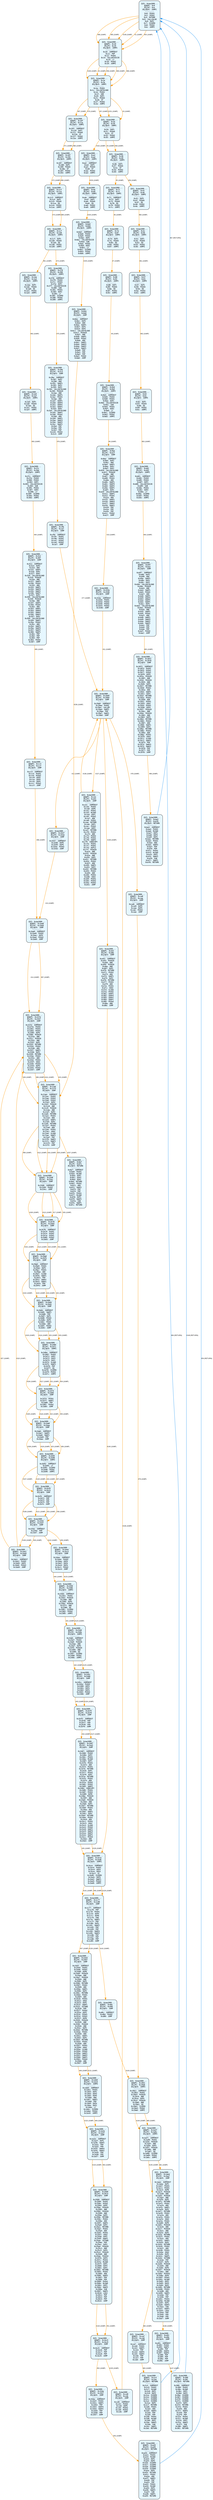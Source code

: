 digraph Contract_CFG {
    rankdir=TB;
    node [shape=box, style="filled, rounded", fontname="Monospace", fontsize=9, margin=0.15];
    edge [fontname="Arial", fontsize=8, penwidth=1.2];

    "block_0" [label="合约: 0xba1000...
起始PC: 0x0
终止PC: 0xb
终止指令: JUMPI
---------
0x0: PUSH1
0x2: PUSH1
0x4: MSTORE
0x5: CALLVALUE
0x6: DUP1
0x7: ISZERO
0x8: PUSH2
0xb: JUMPI", fillcolor="#e6f7ff"];
    "block_10" [label="合约: 0xba1000...
起始PC: 0x10
终止PC: 0x19
终止指令: JUMPI
---------
0x10: JUMPDEST
0x11: POP
0x12: PUSH1
0x14: CALLDATASIZE
0x15: LT
0x16: PUSH2
0x19: JUMPI", fillcolor="#e6f7ff"];
    "block_1a" [label="合约: 0xba1000...
起始PC: 0x1a
终止PC: 0x2a
终止指令: JUMPI
---------
0x1a: PUSH1
0x1c: CALLDATALOAD
0x1d: PUSH1
0x1f: SHR
0x20: DUP1
0x21: PUSH4
0x26: GT
0x27: PUSH2
0x2a: JUMPI", fillcolor="#e6f7ff"];
    "block_2b" [label="合约: 0xba1000...
起始PC: 0x2b
终止PC: 0x35
终止指令: JUMPI
---------
0x2b: DUP1
0x2c: PUSH4
0x31: GT
0x32: PUSH2
0x35: JUMPI", fillcolor="#e6f7ff"];
    "block_36" [label="合约: 0xba1000...
起始PC: 0x36
终止PC: 0x40
终止指令: JUMPI
---------
0x36: DUP1
0x37: PUSH4
0x3c: GT
0x3d: PUSH2
0x40: JUMPI", fillcolor="#e6f7ff"];
    "block_71" [label="合约: 0xba1000...
起始PC: 0x71
终止PC: 0x7c
终止指令: JUMPI
---------
0x71: JUMPDEST
0x72: DUP1
0x73: PUSH4
0x78: EQ
0x79: PUSH2
0x7c: JUMPI", fillcolor="#e6f7ff"];
    "block_7d" [label="合约: 0xba1000...
起始PC: 0x7d
终止PC: 0x87
终止指令: JUMPI
---------
0x7d: DUP1
0x7e: PUSH4
0x83: EQ
0x84: PUSH2
0x87: JUMPI", fillcolor="#e6f7ff"];
    "block_88" [label="合约: 0xba1000...
起始PC: 0x88
终止PC: 0x92
终止指令: JUMPI
---------
0x88: DUP1
0x89: PUSH4
0x8e: EQ
0x8f: PUSH2
0x92: JUMPI", fillcolor="#e6f7ff"];
    "block_9d4" [label="合约: 0xba1000...
起始PC: 0x9d4
终止PC: 0x9e5
终止指令: JUMPI
---------
0x9d4: JUMPDEST
0x9d5: PUSH2
0x9d8: PUSH1
0x9da: DUP1
0x9db: CALLDATASIZE
0x9dc: SUB
0x9dd: PUSH1
0x9df: DUP2
0x9e0: LT
0x9e1: ISZERO
0x9e2: PUSH2
0x9e5: JUMPI", fillcolor="#e6f7ff"];
    "block_9ea" [label="合约: 0xba1000...
起始PC: 0x9ea
终止PC: 0xa1f
终止指令: JUMP
---------
0x9ea: JUMPDEST
0x9eb: DUP2
0x9ec: ADD
0x9ed: SWAP1
0x9ee: DUP1
0x9ef: DUP1
0x9f0: CALLDATALOAD
0x9f1: PUSH20
0xa06: AND
0xa07: SWAP1
0xa08: PUSH1
0xa0a: ADD
0xa0b: SWAP1
0xa0c: SWAP3
0xa0d: SWAP2
0xa0e: SWAP1
0xa0f: DUP1
0xa10: CALLDATALOAD
0xa11: SWAP1
0xa12: PUSH1
0xa14: ADD
0xa15: SWAP1
0xa16: SWAP3
0xa17: SWAP2
0xa18: SWAP1
0xa19: POP
0xa1a: POP
0xa1b: POP
0xa1c: PUSH2
0xa1f: JUMP", fillcolor="#e6f7ff"];
    "block_153a" [label="合约: 0xba1000...
起始PC: 0x153a
终止PC: 0x1546
终止指令: JUMP
---------
0x153a: JUMPDEST
0x153b: PUSH1
0x153d: PUSH2
0x1540: PUSH2
0x1543: PUSH2
0x1546: JUMP", fillcolor="#e6f7ff"];
    "block_19a9" [label="合约: 0xba1000...
起始PC: 0x19a9
终止PC: 0x19b0
终止指令: JUMP
---------
0x19a9: JUMPDEST
0x19aa: PUSH1
0x19ac: CALLER
0x19ad: SWAP1
0x19ae: POP
0x19af: SWAP1
0x19b0: JUMP", fillcolor="#e6f7ff"];
    "block_1547" [label="合约: 0xba1000...
起始PC: 0x1547
终止PC: 0x154d
终止指令: JUMP
---------
0x1547: JUMPDEST
0x1548: DUP5
0x1549: DUP5
0x154a: PUSH2
0x154d: JUMP", fillcolor="#e6f7ff"];
    "block_1ba8" [label="合约: 0xba1000...
起始PC: 0x1ba8
终止PC: 0x1bb0
终止指令: JUMP
---------
0x1ba8: JUMPDEST
0x1ba9: PUSH2
0x1bac: DUP4
0x1bad: PUSH2
0x1bb0: JUMP", fillcolor="#e6f7ff"];
    "block_22fd" [label="合约: 0xba1000...
起始PC: 0x22fd
终止PC: 0x2347
终止指令: JUMP
---------
0x22fd: JUMPDEST
0x22fe: PUSH2
0x2301: PUSH1
0x2303: PUSH1
0x2305: DUP4
0x2306: PUSH20
0x231b: AND
0x231c: PUSH20
0x2331: AND
0x2332: DUP2
0x2333: MSTORE
0x2334: PUSH1
0x2336: ADD
0x2337: SWAP1
0x2338: DUP2
0x2339: MSTORE
0x233a: PUSH1
0x233c: ADD
0x233d: PUSH1
0x233f: SHA3
0x2340: PUSH2
0x2343: DUP4
0x2344: PUSH2
0x2347: JUMP", fillcolor="#e6f7ff"];
    "block_11ab" [label="合约: 0xba1000...
起始PC: 0x11ab
终止PC: 0x11f3
终止指令: JUMP
---------
0x11ab: JUMPDEST
0x11ac: PUSH1
0x11ae: PUSH1
0x11b0: PUSH1
0x11b2: DUP4
0x11b3: PUSH20
0x11c8: AND
0x11c9: PUSH20
0x11de: AND
0x11df: DUP2
0x11e0: MSTORE
0x11e1: PUSH1
0x11e3: ADD
0x11e4: SWAP1
0x11e5: DUP2
0x11e6: MSTORE
0x11e7: PUSH1
0x11e9: ADD
0x11ea: PUSH1
0x11ec: SHA3
0x11ed: SLOAD
0x11ee: SWAP1
0x11ef: POP
0x11f0: SWAP2
0x11f1: SWAP1
0x11f2: POP
0x11f3: JUMP", fillcolor="#e6f7ff"];
    "block_2348" [label="合约: 0xba1000...
起始PC: 0x2348
终止PC: 0x234c
终止指令: JUMP
---------
0x2348: JUMPDEST
0x2349: PUSH2
0x234c: JUMP", fillcolor="#e6f7ff"];
    "block_2b78" [label="合约: 0xba1000...
起始PC: 0x2b78
终止PC: 0x2b83
终止指令: JUMP
---------
0x2b78: JUMPDEST
0x2b79: PUSH1
0x2b7b: PUSH2
0x2b7e: PUSH1
0x2b80: PUSH2
0x2b83: JUMP", fillcolor="#e6f7ff"];
    "block_29e8" [label="合约: 0xba1000...
起始PC: 0x29e8
终止PC: 0x29f5
终止指令: JUMP
---------
0x29e8: JUMPDEST
0x29e9: PUSH1
0x29eb: DUP2
0x29ec: PUSH1
0x29ee: ADD
0x29ef: SLOAD
0x29f0: SWAP1
0x29f1: POP
0x29f2: SWAP2
0x29f3: SWAP1
0x29f4: POP
0x29f5: JUMP", fillcolor="#e6f7ff"];
    "block_2b84" [label="合约: 0xba1000...
起始PC: 0x2b84
终止PC: 0x2b92
终止指令: JUMP
---------
0x2b84: JUMPDEST
0x2b85: SWAP1
0x2b86: POP
0x2b87: DUP1
0x2b88: PUSH2
0x2b8b: DUP5
0x2b8c: PUSH1
0x2b8e: ADD
0x2b8f: PUSH2
0x2b92: JUMP", fillcolor="#e6f7ff"];
    "block_2d6e" [label="合约: 0xba1000...
起始PC: 0x2d6e
终止PC: 0x2d7c
终止指令: JUMPI
---------
0x2d6e: JUMPDEST
0x2d6f: PUSH1
0x2d71: DUP1
0x2d72: DUP3
0x2d73: DUP1
0x2d74: SLOAD
0x2d75: SWAP1
0x2d76: POP
0x2d77: EQ
0x2d78: ISZERO
0x2d79: PUSH2
0x2d7c: JUMPI", fillcolor="#e6f7ff"];
    "block_2d7d" [label="合约: 0xba1000...
起始PC: 0x2d7d
终止PC: 0x2d84
终止指令: JUMP
---------
0x2d7d: PUSH1
0x2d7f: SWAP1
0x2d80: POP
0x2d81: PUSH2
0x2d84: JUMP", fillcolor="#e6f7ff"];
    "block_2da6" [label="合约: 0xba1000...
起始PC: 0x2da6
终止PC: 0x2daa
终止指令: JUMP
---------
0x2da6: JUMPDEST
0x2da7: SWAP2
0x2da8: SWAP1
0x2da9: POP
0x2daa: JUMP", fillcolor="#e6f7ff"];
    "block_2b93" [label="合约: 0xba1000...
起始PC: 0x2b93
终止PC: 0x2b99
终止指令: JUMPI
---------
0x2b93: JUMPDEST
0x2b94: LT
0x2b95: ISZERO
0x2b96: PUSH2
0x2b99: JUMPI", fillcolor="#e6f7ff"];
    "block_2bf0" [label="合约: 0xba1000...
起始PC: 0x2bf0
终止PC: 0x2bf4
终止指令: JUMP
---------
0x2bf0: JUMPDEST
0x2bf1: POP
0x2bf2: POP
0x2bf3: POP
0x2bf4: JUMP", fillcolor="#e6f7ff"];
    "block_234d" [label="合约: 0xba1000...
起始PC: 0x234d
终止PC: 0x234f
终止指令: JUMP
---------
0x234d: JUMPDEST
0x234e: POP
0x234f: JUMP", fillcolor="#e6f7ff"];
    "block_1bb1" [label="合约: 0xba1000...
起始PC: 0x1bb1
终止PC: 0x1bb9
终止指令: JUMP
---------
0x1bb1: JUMPDEST
0x1bb2: PUSH2
0x1bb5: DUP3
0x1bb6: PUSH2
0x1bb9: JUMP", fillcolor="#e6f7ff"];
    "block_1bba" [label="合约: 0xba1000...
起始PC: 0x1bba
终止PC: 0x1bc4
终止指令: JUMP
---------
0x1bba: JUMPDEST
0x1bbb: PUSH2
0x1bbe: DUP4
0x1bbf: DUP4
0x1bc0: DUP4
0x1bc1: PUSH2
0x1bc4: JUMP", fillcolor="#e6f7ff"];
    "block_2350" [label="合约: 0xba1000...
起始PC: 0x2350
终止PC: 0x2385
终止指令: JUMPI
---------
0x2350: JUMPDEST
0x2351: PUSH1
0x2353: PUSH20
0x2368: AND
0x2369: DUP4
0x236a: PUSH20
0x237f: AND
0x2380: EQ
0x2381: ISZERO
0x2382: PUSH2
0x2385: JUMPI", fillcolor="#e6f7ff"];
    "block_23d6" [label="合约: 0xba1000...
起始PC: 0x23d6
终止PC: 0x240b
终止指令: JUMPI
---------
0x23d6: JUMPDEST
0x23d7: PUSH1
0x23d9: PUSH20
0x23ee: AND
0x23ef: DUP3
0x23f0: PUSH20
0x2405: AND
0x2406: EQ
0x2407: ISZERO
0x2408: PUSH2
0x240b: JUMPI", fillcolor="#e6f7ff"];
    "block_245c" [label="合约: 0xba1000...
起始PC: 0x245c
终止PC: 0x2466
终止指令: JUMP
---------
0x245c: JUMPDEST
0x245d: PUSH2
0x2460: DUP4
0x2461: DUP4
0x2462: DUP4
0x2463: PUSH2
0x2466: JUMP", fillcolor="#e6f7ff"];
    "block_2bf5" [label="合约: 0xba1000...
起始PC: 0x2bf5
终止PC: 0x2bf9
终止指令: JUMP
---------
0x2bf5: JUMPDEST
0x2bf6: POP
0x2bf7: POP
0x2bf8: POP
0x2bf9: JUMP", fillcolor="#e6f7ff"];
    "block_2467" [label="合约: 0xba1000...
起始PC: 0x2467
终止PC: 0x24d2
终止指令: JUMP
---------
0x2467: JUMPDEST
0x2468: PUSH2
0x246b: DUP2
0x246c: PUSH1
0x246e: MLOAD
0x246f: DUP1
0x2470: PUSH1
0x2472: ADD
0x2473: PUSH1
0x2475: MSTORE
0x2476: DUP1
0x2477: PUSH1
0x2479: DUP2
0x247a: MSTORE
0x247b: PUSH1
0x247d: ADD
0x247e: PUSH2
0x2481: PUSH1
0x2483: SWAP2
0x2484: CODECOPY
0x2485: PUSH1
0x2487: PUSH1
0x2489: DUP8
0x248a: PUSH20
0x249f: AND
0x24a0: PUSH20
0x24b5: AND
0x24b6: DUP2
0x24b7: MSTORE
0x24b8: PUSH1
0x24ba: ADD
0x24bb: SWAP1
0x24bc: DUP2
0x24bd: MSTORE
0x24be: PUSH1
0x24c0: ADD
0x24c1: PUSH1
0x24c3: SHA3
0x24c4: SLOAD
0x24c5: PUSH2
0x24c8: SWAP1
0x24c9: SWAP3
0x24ca: SWAP2
0x24cb: SWAP1
0x24cc: PUSH4
0x24d1: AND
0x24d2: JUMP", fillcolor="#e6f7ff"];
    "block_1bca" [label="合约: 0xba1000...
起始PC: 0x1bca
终止PC: 0x1bd6
终止指令: JUMPI
---------
0x1bca: JUMPDEST
0x1bcb: PUSH1
0x1bcd: DUP4
0x1bce: DUP4
0x1bcf: GT
0x1bd0: ISZERO
0x1bd1: DUP3
0x1bd2: SWAP1
0x1bd3: PUSH2
0x1bd6: JUMPI", fillcolor="#e6f7ff"];
    "block_1c77" [label="合约: 0xba1000...
起始PC: 0x1c77
终止PC: 0x1c89
终止指令: JUMP
---------
0x1c77: JUMPDEST
0x1c78: POP
0x1c79: PUSH1
0x1c7b: DUP4
0x1c7c: DUP6
0x1c7d: SUB
0x1c7e: SWAP1
0x1c7f: POP
0x1c80: DUP1
0x1c81: SWAP2
0x1c82: POP
0x1c83: POP
0x1c84: SWAP4
0x1c85: SWAP3
0x1c86: POP
0x1c87: POP
0x1c88: POP
0x1c89: JUMP", fillcolor="#e6f7ff"];
    "block_24d3" [label="合约: 0xba1000...
起始PC: 0x24d3
终止PC: 0x2567
终止指令: JUMP
---------
0x24d3: JUMPDEST
0x24d4: PUSH1
0x24d6: PUSH1
0x24d8: DUP6
0x24d9: PUSH20
0x24ee: AND
0x24ef: PUSH20
0x2504: AND
0x2505: DUP2
0x2506: MSTORE
0x2507: PUSH1
0x2509: ADD
0x250a: SWAP1
0x250b: DUP2
0x250c: MSTORE
0x250d: PUSH1
0x250f: ADD
0x2510: PUSH1
0x2512: SHA3
0x2513: DUP2
0x2514: SWAP1
0x2515: SSTORE
0x2516: POP
0x2517: PUSH2
0x251a: DUP2
0x251b: PUSH1
0x251d: PUSH1
0x251f: DUP6
0x2520: PUSH20
0x2535: AND
0x2536: PUSH20
0x254b: AND
0x254c: DUP2
0x254d: MSTORE
0x254e: PUSH1
0x2550: ADD
0x2551: SWAP1
0x2552: DUP2
0x2553: MSTORE
0x2554: PUSH1
0x2556: ADD
0x2557: PUSH1
0x2559: SHA3
0x255a: SLOAD
0x255b: PUSH2
0x255e: SWAP1
0x255f: SWAP2
0x2560: SWAP1
0x2561: PUSH4
0x2566: AND
0x2567: JUMP", fillcolor="#e6f7ff"];
    "block_1db0" [label="合约: 0xba1000...
起始PC: 0x1db0
终止PC: 0x1dc0
终止指令: JUMPI
---------
0x1db0: JUMPDEST
0x1db1: PUSH1
0x1db3: DUP1
0x1db4: DUP3
0x1db5: DUP5
0x1db6: ADD
0x1db7: SWAP1
0x1db8: POP
0x1db9: DUP4
0x1dba: DUP2
0x1dbb: LT
0x1dbc: ISZERO
0x1dbd: PUSH2
0x1dc0: JUMPI", fillcolor="#e6f7ff"];
    "block_1e2e" [label="合约: 0xba1000...
起始PC: 0x1e2e
终止PC: 0x1e37
终止指令: JUMP
---------
0x1e2e: JUMPDEST
0x1e2f: DUP1
0x1e30: SWAP2
0x1e31: POP
0x1e32: POP
0x1e33: SWAP3
0x1e34: SWAP2
0x1e35: POP
0x1e36: POP
0x1e37: JUMP", fillcolor="#e6f7ff"];
    "block_2568" [label="合约: 0xba1000...
起始PC: 0x2568
终止PC: 0x2614
终止指令: JUMP
---------
0x2568: JUMPDEST
0x2569: PUSH1
0x256b: PUSH1
0x256d: DUP5
0x256e: PUSH20
0x2583: AND
0x2584: PUSH20
0x2599: AND
0x259a: DUP2
0x259b: MSTORE
0x259c: PUSH1
0x259e: ADD
0x259f: SWAP1
0x25a0: DUP2
0x25a1: MSTORE
0x25a2: PUSH1
0x25a4: ADD
0x25a5: PUSH1
0x25a7: SHA3
0x25a8: DUP2
0x25a9: SWAP1
0x25aa: SSTORE
0x25ab: POP
0x25ac: DUP2
0x25ad: PUSH20
0x25c2: AND
0x25c3: DUP4
0x25c4: PUSH20
0x25d9: AND
0x25da: PUSH32
0x25fb: DUP4
0x25fc: PUSH1
0x25fe: MLOAD
0x25ff: DUP1
0x2600: DUP3
0x2601: DUP2
0x2602: MSTORE
0x2603: PUSH1
0x2605: ADD
0x2606: SWAP2
0x2607: POP
0x2608: POP
0x2609: PUSH1
0x260b: MLOAD
0x260c: DUP1
0x260d: SWAP2
0x260e: SUB
0x260f: SWAP1
0x2610: LOG3
0x2611: POP
0x2612: POP
0x2613: POP
0x2614: JUMP", fillcolor="#e6f7ff"];
    "block_1bc5" [label="合约: 0xba1000...
起始PC: 0x1bc5
终止PC: 0x1bc9
终止指令: JUMP
---------
0x1bc5: JUMPDEST
0x1bc6: POP
0x1bc7: POP
0x1bc8: POP
0x1bc9: JUMP", fillcolor="#e6f7ff"];
    "block_154e" [label="合约: 0xba1000...
起始PC: 0x154e
终止PC: 0x1557
终止指令: JUMP
---------
0x154e: JUMPDEST
0x154f: PUSH1
0x1551: SWAP1
0x1552: POP
0x1553: SWAP3
0x1554: SWAP2
0x1555: POP
0x1556: POP
0x1557: JUMP", fillcolor="#e6f7ff"];
    "block_a20" [label="合约: 0xba1000...
起始PC: 0xa20
终止PC: 0xa39
终止指令: RETURN
---------
0xa20: JUMPDEST
0xa21: PUSH1
0xa23: MLOAD
0xa24: DUP1
0xa25: DUP3
0xa26: ISZERO
0xa27: ISZERO
0xa28: ISZERO
0xa29: ISZERO
0xa2a: DUP2
0xa2b: MSTORE
0xa2c: PUSH1
0xa2e: ADD
0xa2f: SWAP2
0xa30: POP
0xa31: POP
0xa32: PUSH1
0xa34: MLOAD
0xa35: DUP1
0xa36: SWAP2
0xa37: SUB
0xa38: SWAP1
0xa39: RETURN", fillcolor="#e6f7ff"];
    "block_41" [label="合约: 0xba1000...
起始PC: 0x41
终止PC: 0x4b
终止指令: JUMPI
---------
0x41: DUP1
0x42: PUSH4
0x47: EQ
0x48: PUSH2
0x4b: JUMPI", fillcolor="#e6f7ff"];
    "block_4c" [label="合约: 0xba1000...
起始PC: 0x4c
终止PC: 0x56
终止指令: JUMPI
---------
0x4c: DUP1
0x4d: PUSH4
0x52: EQ
0x53: PUSH2
0x56: JUMPI", fillcolor="#e6f7ff"];
    "block_57" [label="合约: 0xba1000...
起始PC: 0x57
终止PC: 0x61
终止指令: JUMPI
---------
0x57: DUP1
0x58: PUSH4
0x5d: EQ
0x5e: PUSH2
0x61: JUMPI", fillcolor="#e6f7ff"];
    "block_62" [label="合约: 0xba1000...
起始PC: 0x62
终止PC: 0x6c
终止指令: JUMPI
---------
0x62: DUP1
0x63: PUSH4
0x68: EQ
0x69: PUSH2
0x6c: JUMPI", fillcolor="#e6f7ff"];
    "block_b81" [label="合约: 0xba1000...
起始PC: 0xb81
终止PC: 0xb92
终止指令: JUMPI
---------
0xb81: JUMPDEST
0xb82: PUSH2
0xb85: PUSH1
0xb87: DUP1
0xb88: CALLDATASIZE
0xb89: SUB
0xb8a: PUSH1
0xb8c: DUP2
0xb8d: LT
0xb8e: ISZERO
0xb8f: PUSH2
0xb92: JUMPI", fillcolor="#e6f7ff"];
    "block_b97" [label="合约: 0xba1000...
起始PC: 0xb97
终止PC: 0xbe2
终止指令: JUMP
---------
0xb97: JUMPDEST
0xb98: DUP2
0xb99: ADD
0xb9a: SWAP1
0xb9b: DUP1
0xb9c: DUP1
0xb9d: CALLDATALOAD
0xb9e: PUSH20
0xbb3: AND
0xbb4: SWAP1
0xbb5: PUSH1
0xbb7: ADD
0xbb8: SWAP1
0xbb9: SWAP3
0xbba: SWAP2
0xbbb: SWAP1
0xbbc: DUP1
0xbbd: CALLDATALOAD
0xbbe: PUSH20
0xbd3: AND
0xbd4: SWAP1
0xbd5: PUSH1
0xbd7: ADD
0xbd8: SWAP1
0xbd9: SWAP3
0xbda: SWAP2
0xbdb: SWAP1
0xbdc: POP
0xbdd: POP
0xbde: POP
0xbdf: PUSH2
0xbe2: JUMP", fillcolor="#e6f7ff"];
    "block_18f2" [label="合约: 0xba1000...
起始PC: 0x18f2
终止PC: 0x1978
终止指令: JUMP
---------
0x18f2: JUMPDEST
0x18f3: PUSH1
0x18f5: PUSH1
0x18f7: PUSH1
0x18f9: DUP5
0x18fa: PUSH20
0x190f: AND
0x1910: PUSH20
0x1925: AND
0x1926: DUP2
0x1927: MSTORE
0x1928: PUSH1
0x192a: ADD
0x192b: SWAP1
0x192c: DUP2
0x192d: MSTORE
0x192e: PUSH1
0x1930: ADD
0x1931: PUSH1
0x1933: SHA3
0x1934: PUSH1
0x1936: DUP4
0x1937: PUSH20
0x194c: AND
0x194d: PUSH20
0x1962: AND
0x1963: DUP2
0x1964: MSTORE
0x1965: PUSH1
0x1967: ADD
0x1968: SWAP1
0x1969: DUP2
0x196a: MSTORE
0x196b: PUSH1
0x196d: ADD
0x196e: PUSH1
0x1970: SHA3
0x1971: SLOAD
0x1972: SWAP1
0x1973: POP
0x1974: SWAP3
0x1975: SWAP2
0x1976: POP
0x1977: POP
0x1978: JUMP", fillcolor="#e6f7ff"];
    "block_be3" [label="合约: 0xba1000...
起始PC: 0xbe3
终止PC: 0xbf8
终止指令: RETURN
---------
0xbe3: JUMPDEST
0xbe4: PUSH1
0xbe6: MLOAD
0xbe7: DUP1
0xbe8: DUP3
0xbe9: DUP2
0xbea: MSTORE
0xbeb: PUSH1
0xbed: ADD
0xbee: SWAP2
0xbef: POP
0xbf0: POP
0xbf1: PUSH1
0xbf3: MLOAD
0xbf4: DUP1
0xbf5: SWAP2
0xbf6: SUB
0xbf7: SWAP1
0xbf8: RETURN", fillcolor="#e6f7ff"];
    "block_10f" [label="合约: 0xba1000...
起始PC: 0x10f
终止PC: 0x11a
终止指令: JUMPI
---------
0x10f: JUMPDEST
0x110: DUP1
0x111: PUSH4
0x116: GT
0x117: PUSH2
0x11a: JUMPI", fillcolor="#e6f7ff"];
    "block_187" [label="合约: 0xba1000...
起始PC: 0x187
终止PC: 0x192
终止指令: JUMPI
---------
0x187: JUMPDEST
0x188: DUP1
0x189: PUSH4
0x18e: GT
0x18f: PUSH2
0x192: JUMPI", fillcolor="#e6f7ff"];
    "block_1c3" [label="合约: 0xba1000...
起始PC: 0x1c3
终止PC: 0x1ce
终止指令: JUMPI
---------
0x1c3: JUMPDEST
0x1c4: DUP1
0x1c5: PUSH4
0x1ca: EQ
0x1cb: PUSH2
0x1ce: JUMPI", fillcolor="#e6f7ff"];
    "block_1cf" [label="合约: 0xba1000...
起始PC: 0x1cf
终止PC: 0x1d9
终止指令: JUMPI
---------
0x1cf: DUP1
0x1d0: PUSH4
0x1d5: EQ
0x1d6: PUSH2
0x1d9: JUMPI", fillcolor="#e6f7ff"];
    "block_278" [label="合约: 0xba1000...
起始PC: 0x278
终止PC: 0x289
终止指令: JUMPI
---------
0x278: JUMPDEST
0x279: PUSH2
0x27c: PUSH1
0x27e: DUP1
0x27f: CALLDATASIZE
0x280: SUB
0x281: PUSH1
0x283: DUP2
0x284: LT
0x285: ISZERO
0x286: PUSH2
0x289: JUMPI", fillcolor="#e6f7ff"];
    "block_28e" [label="合约: 0xba1000...
起始PC: 0x28e
终止PC: 0x2c3
终止指令: JUMP
---------
0x28e: JUMPDEST
0x28f: DUP2
0x290: ADD
0x291: SWAP1
0x292: DUP1
0x293: DUP1
0x294: CALLDATALOAD
0x295: PUSH20
0x2aa: AND
0x2ab: SWAP1
0x2ac: PUSH1
0x2ae: ADD
0x2af: SWAP1
0x2b0: SWAP3
0x2b1: SWAP2
0x2b2: SWAP1
0x2b3: DUP1
0x2b4: CALLDATALOAD
0x2b5: SWAP1
0x2b6: PUSH1
0x2b8: ADD
0x2b9: SWAP1
0x2ba: SWAP3
0x2bb: SWAP2
0x2bc: SWAP1
0x2bd: POP
0x2be: POP
0x2bf: POP
0x2c0: PUSH2
0x2c3: JUMP", fillcolor="#e6f7ff"];
    "block_c9b" [label="合约: 0xba1000...
起始PC: 0xc9b
终止PC: 0xca7
终止指令: JUMP
---------
0xc9b: JUMPDEST
0xc9c: PUSH1
0xc9e: PUSH2
0xca1: PUSH2
0xca4: PUSH2
0xca7: JUMP", fillcolor="#e6f7ff"];
    "block_ca8" [label="合约: 0xba1000...
起始PC: 0xca8
终止PC: 0xcae
终止指令: JUMP
---------
0xca8: JUMPDEST
0xca9: DUP5
0xcaa: DUP5
0xcab: PUSH2
0xcae: JUMP", fillcolor="#e6f7ff"];
    "block_19b1" [label="合约: 0xba1000...
起始PC: 0x19b1
终止PC: 0x19e6
终止指令: JUMPI
---------
0x19b1: JUMPDEST
0x19b2: PUSH1
0x19b4: PUSH20
0x19c9: AND
0x19ca: DUP4
0x19cb: PUSH20
0x19e0: AND
0x19e1: EQ
0x19e2: ISZERO
0x19e3: PUSH2
0x19e6: JUMPI", fillcolor="#e6f7ff"];
    "block_1a37" [label="合约: 0xba1000...
起始PC: 0x1a37
终止PC: 0x1a6c
终止指令: JUMPI
---------
0x1a37: JUMPDEST
0x1a38: PUSH1
0x1a3a: PUSH20
0x1a4f: AND
0x1a50: DUP3
0x1a51: PUSH20
0x1a66: AND
0x1a67: EQ
0x1a68: ISZERO
0x1a69: PUSH2
0x1a6c: JUMPI", fillcolor="#e6f7ff"];
    "block_1abd" [label="合约: 0xba1000...
起始PC: 0x1abd
终止PC: 0x1ba7
终止指令: JUMP
---------
0x1abd: JUMPDEST
0x1abe: DUP1
0x1abf: PUSH1
0x1ac1: PUSH1
0x1ac3: DUP6
0x1ac4: PUSH20
0x1ad9: AND
0x1ada: PUSH20
0x1aef: AND
0x1af0: DUP2
0x1af1: MSTORE
0x1af2: PUSH1
0x1af4: ADD
0x1af5: SWAP1
0x1af6: DUP2
0x1af7: MSTORE
0x1af8: PUSH1
0x1afa: ADD
0x1afb: PUSH1
0x1afd: SHA3
0x1afe: PUSH1
0x1b00: DUP5
0x1b01: PUSH20
0x1b16: AND
0x1b17: PUSH20
0x1b2c: AND
0x1b2d: DUP2
0x1b2e: MSTORE
0x1b2f: PUSH1
0x1b31: ADD
0x1b32: SWAP1
0x1b33: DUP2
0x1b34: MSTORE
0x1b35: PUSH1
0x1b37: ADD
0x1b38: PUSH1
0x1b3a: SHA3
0x1b3b: DUP2
0x1b3c: SWAP1
0x1b3d: SSTORE
0x1b3e: POP
0x1b3f: DUP2
0x1b40: PUSH20
0x1b55: AND
0x1b56: DUP4
0x1b57: PUSH20
0x1b6c: AND
0x1b6d: PUSH32
0x1b8e: DUP4
0x1b8f: PUSH1
0x1b91: MLOAD
0x1b92: DUP1
0x1b93: DUP3
0x1b94: DUP2
0x1b95: MSTORE
0x1b96: PUSH1
0x1b98: ADD
0x1b99: SWAP2
0x1b9a: POP
0x1b9b: POP
0x1b9c: PUSH1
0x1b9e: MLOAD
0x1b9f: DUP1
0x1ba0: SWAP2
0x1ba1: SUB
0x1ba2: SWAP1
0x1ba3: LOG3
0x1ba4: POP
0x1ba5: POP
0x1ba6: POP
0x1ba7: JUMP", fillcolor="#e6f7ff"];
    "block_caf" [label="合约: 0xba1000...
起始PC: 0xcaf
终止PC: 0xcb8
终止指令: JUMP
---------
0xcaf: JUMPDEST
0xcb0: PUSH1
0xcb2: SWAP1
0xcb3: POP
0xcb4: SWAP3
0xcb5: SWAP2
0xcb6: POP
0xcb7: POP
0xcb8: JUMP", fillcolor="#e6f7ff"];
    "block_2c4" [label="合约: 0xba1000...
起始PC: 0x2c4
终止PC: 0x2dd
终止指令: RETURN
---------
0x2c4: JUMPDEST
0x2c5: PUSH1
0x2c7: MLOAD
0x2c8: DUP1
0x2c9: DUP3
0x2ca: ISZERO
0x2cb: ISZERO
0x2cc: ISZERO
0x2cd: ISZERO
0x2ce: DUP2
0x2cf: MSTORE
0x2d0: PUSH1
0x2d2: ADD
0x2d3: SWAP2
0x2d4: POP
0x2d5: POP
0x2d6: PUSH1
0x2d8: MLOAD
0x2d9: DUP1
0x2da: SWAP2
0x2db: SUB
0x2dc: SWAP1
0x2dd: RETURN", fillcolor="#e6f7ff"];
    "block_1da" [label="合约: 0xba1000...
起始PC: 0x1da
终止PC: 0x1e4
终止指令: JUMPI
---------
0x1da: DUP1
0x1db: PUSH4
0x1e0: EQ
0x1e1: PUSH2
0x1e4: JUMPI", fillcolor="#e6f7ff"];
    "block_1e5" [label="合约: 0xba1000...
起始PC: 0x1e5
终止PC: 0x1ef
终止指令: JUMPI
---------
0x1e5: DUP1
0x1e6: PUSH4
0x1eb: EQ
0x1ec: PUSH2
0x1ef: JUMPI", fillcolor="#e6f7ff"];
    "block_2fc" [label="合约: 0xba1000...
起始PC: 0x2fc
终止PC: 0x30d
终止指令: JUMPI
---------
0x2fc: JUMPDEST
0x2fd: PUSH2
0x300: PUSH1
0x302: DUP1
0x303: CALLDATASIZE
0x304: SUB
0x305: PUSH1
0x307: DUP2
0x308: LT
0x309: ISZERO
0x30a: PUSH2
0x30d: JUMPI", fillcolor="#e6f7ff"];
    "block_312" [label="合约: 0xba1000...
起始PC: 0x312
终止PC: 0x367
终止指令: JUMP
---------
0x312: JUMPDEST
0x313: DUP2
0x314: ADD
0x315: SWAP1
0x316: DUP1
0x317: DUP1
0x318: CALLDATALOAD
0x319: PUSH20
0x32e: AND
0x32f: SWAP1
0x330: PUSH1
0x332: ADD
0x333: SWAP1
0x334: SWAP3
0x335: SWAP2
0x336: SWAP1
0x337: DUP1
0x338: CALLDATALOAD
0x339: PUSH20
0x34e: AND
0x34f: SWAP1
0x350: PUSH1
0x352: ADD
0x353: SWAP1
0x354: SWAP3
0x355: SWAP2
0x356: SWAP1
0x357: DUP1
0x358: CALLDATALOAD
0x359: SWAP1
0x35a: PUSH1
0x35c: ADD
0x35d: SWAP1
0x35e: SWAP3
0x35f: SWAP2
0x360: SWAP1
0x361: POP
0x362: POP
0x363: POP
0x364: PUSH2
0x367: JUMP", fillcolor="#e6f7ff"];
    "block_cc3" [label="合约: 0xba1000...
起始PC: 0xcc3
终止PC: 0xccf
终止指令: JUMP
---------
0xcc3: JUMPDEST
0xcc4: PUSH1
0xcc6: PUSH2
0xcc9: DUP5
0xcca: DUP5
0xccb: DUP5
0xccc: PUSH2
0xccf: JUMP", fillcolor="#e6f7ff"];
    "block_cd0" [label="合约: 0xba1000...
起始PC: 0xcd0
终止PC: 0xcdb
终止指令: JUMP
---------
0xcd0: JUMPDEST
0xcd1: PUSH2
0xcd4: DUP5
0xcd5: PUSH2
0xcd8: PUSH2
0xcdb: JUMP", fillcolor="#e6f7ff"];
    "block_cdc" [label="合约: 0xba1000...
起始PC: 0xcdc
终止PC: 0xd41
终止指令: JUMP
---------
0xcdc: JUMPDEST
0xcdd: PUSH2
0xce0: DUP6
0xce1: PUSH1
0xce3: MLOAD
0xce4: DUP1
0xce5: PUSH1
0xce7: ADD
0xce8: PUSH1
0xcea: MSTORE
0xceb: DUP1
0xcec: PUSH1
0xcee: DUP2
0xcef: MSTORE
0xcf0: PUSH1
0xcf2: ADD
0xcf3: PUSH2
0xcf6: PUSH1
0xcf8: SWAP2
0xcf9: CODECOPY
0xcfa: PUSH1
0xcfc: PUSH1
0xcfe: DUP12
0xcff: PUSH20
0xd14: AND
0xd15: PUSH20
0xd2a: AND
0xd2b: DUP2
0xd2c: MSTORE
0xd2d: PUSH1
0xd2f: ADD
0xd30: SWAP1
0xd31: DUP2
0xd32: MSTORE
0xd33: PUSH1
0xd35: ADD
0xd36: PUSH1
0xd38: SHA3
0xd39: PUSH1
0xd3b: PUSH2
0xd3e: PUSH2
0xd41: JUMP", fillcolor="#e6f7ff"];
    "block_d42" [label="合约: 0xba1000...
起始PC: 0xd42
终止PC: 0xd8b
终止指令: JUMP
---------
0xd42: JUMPDEST
0xd43: PUSH20
0xd58: AND
0xd59: PUSH20
0xd6e: AND
0xd6f: DUP2
0xd70: MSTORE
0xd71: PUSH1
0xd73: ADD
0xd74: SWAP1
0xd75: DUP2
0xd76: MSTORE
0xd77: PUSH1
0xd79: ADD
0xd7a: PUSH1
0xd7c: SHA3
0xd7d: SLOAD
0xd7e: PUSH2
0xd81: SWAP1
0xd82: SWAP3
0xd83: SWAP2
0xd84: SWAP1
0xd85: PUSH4
0xd8a: AND
0xd8b: JUMP", fillcolor="#e6f7ff"];
    "block_d8c" [label="合约: 0xba1000...
起始PC: 0xd8c
终止PC: 0xd90
终止指令: JUMP
---------
0xd8c: JUMPDEST
0xd8d: PUSH2
0xd90: JUMP", fillcolor="#e6f7ff"];
    "block_d91" [label="合约: 0xba1000...
起始PC: 0xd91
终止PC: 0xd9b
终止指令: JUMP
---------
0xd91: JUMPDEST
0xd92: PUSH1
0xd94: SWAP1
0xd95: POP
0xd96: SWAP4
0xd97: SWAP3
0xd98: POP
0xd99: POP
0xd9a: POP
0xd9b: JUMP", fillcolor="#e6f7ff"];
    "block_368" [label="合约: 0xba1000...
起始PC: 0x368
终止PC: 0x381
终止指令: RETURN
---------
0x368: JUMPDEST
0x369: PUSH1
0x36b: MLOAD
0x36c: DUP1
0x36d: DUP3
0x36e: ISZERO
0x36f: ISZERO
0x370: ISZERO
0x371: ISZERO
0x372: DUP2
0x373: MSTORE
0x374: PUSH1
0x376: ADD
0x377: SWAP2
0x378: POP
0x379: POP
0x37a: PUSH1
0x37c: MLOAD
0x37d: DUP1
0x37e: SWAP2
0x37f: SUB
0x380: SWAP1
0x381: RETURN", fillcolor="#e6f7ff"];
    "block_a2" [label="合约: 0xba1000...
起始PC: 0xa2
终止PC: 0xad
终止指令: JUMPI
---------
0xa2: JUMPDEST
0xa3: DUP1
0xa4: PUSH4
0xa9: GT
0xaa: PUSH2
0xad: JUMPI", fillcolor="#e6f7ff"];
    "block_de" [label="合约: 0xba1000...
起始PC: 0xde
终止PC: 0xe9
终止指令: JUMPI
---------
0xde: JUMPDEST
0xdf: DUP1
0xe0: PUSH4
0xe5: EQ
0xe6: PUSH2
0xe9: JUMPI", fillcolor="#e6f7ff"];
    "block_6a5" [label="合约: 0xba1000...
起始PC: 0x6a5
终止PC: 0x6b6
终止指令: JUMPI
---------
0x6a5: JUMPDEST
0x6a6: PUSH2
0x6a9: PUSH1
0x6ab: DUP1
0x6ac: CALLDATASIZE
0x6ad: SUB
0x6ae: PUSH1
0x6b0: DUP2
0x6b1: LT
0x6b2: ISZERO
0x6b3: PUSH2
0x6b6: JUMPI", fillcolor="#e6f7ff"];
    "block_6bb" [label="合约: 0xba1000...
起始PC: 0x6bb
终止PC: 0x6e6
终止指令: JUMP
---------
0x6bb: JUMPDEST
0x6bc: DUP2
0x6bd: ADD
0x6be: SWAP1
0x6bf: DUP1
0x6c0: DUP1
0x6c1: CALLDATALOAD
0x6c2: PUSH20
0x6d7: AND
0x6d8: SWAP1
0x6d9: PUSH1
0x6db: ADD
0x6dc: SWAP1
0x6dd: SWAP3
0x6de: SWAP2
0x6df: SWAP1
0x6e0: POP
0x6e1: POP
0x6e2: POP
0x6e3: PUSH2
0x6e6: JUMP", fillcolor="#e6f7ff"];
    "block_6e7" [label="合约: 0xba1000...
起始PC: 0x6e7
终止PC: 0x6fc
终止指令: RETURN
---------
0x6e7: JUMPDEST
0x6e8: PUSH1
0x6ea: MLOAD
0x6eb: DUP1
0x6ec: DUP3
0x6ed: DUP2
0x6ee: MSTORE
0x6ef: PUSH1
0x6f1: ADD
0x6f2: SWAP2
0x6f3: POP
0x6f4: POP
0x6f5: PUSH1
0x6f7: MLOAD
0x6f8: DUP1
0x6f9: SWAP2
0x6fa: SUB
0x6fb: SWAP1
0x6fc: RETURN", fillcolor="#e6f7ff"];

    "block_0" -> "block_10" [label="#1 (JUMP)", color="#ff9800"];
    "block_10" -> "block_1a" [label="#2 (JUMP)", color="#ff9800"];
    "block_1a" -> "block_2b" [label="#3 (JUMP)", color="#ff9800"];
    "block_2b" -> "block_36" [label="#4 (JUMP)", color="#ff9800"];
    "block_36" -> "block_71" [label="#5 (JUMP)", color="#ff9800"];
    "block_71" -> "block_7d" [label="#6 (JUMP)", color="#ff9800"];
    "block_7d" -> "block_88" [label="#7 (JUMP)", color="#ff9800"];
    "block_88" -> "block_9d4" [label="#8 (JUMP)", color="#ff9800"];
    "block_9d4" -> "block_9ea" [label="#9 (JUMP)", color="#ff9800"];
    "block_9ea" -> "block_153a" [label="#10 (JUMP)", color="#ff9800"];
    "block_153a" -> "block_19a9" [label="#11 (JUMP)", color="#ff9800"];
    "block_19a9" -> "block_1547" [label="#12 (JUMP)", color="#ff9800"];
    "block_1547" -> "block_1ba8" [label="#13 (JUMP)", color="#ff9800"];
    "block_1ba8" -> "block_22fd" [label="#14 (JUMP)", color="#ff9800"];
    "block_22fd" -> "block_11ab" [label="#15 (JUMP)", color="#ff9800"];
    "block_11ab" -> "block_2348" [label="#16 (JUMP)", color="#ff9800"];
    "block_2348" -> "block_2b78" [label="#17 (JUMP)", color="#ff9800"];
    "block_2b78" -> "block_29e8" [label="#18 (JUMP)", color="#ff9800"];
    "block_29e8" -> "block_2b84" [label="#19 (JUMP)", color="#ff9800"];
    "block_2b84" -> "block_2d6e" [label="#20 (JUMP)", color="#ff9800"];
    "block_2d6e" -> "block_2d7d" [label="#21 (JUMP)", color="#ff9800"];
    "block_2d7d" -> "block_2da6" [label="#22 (JUMP)", color="#ff9800"];
    "block_2da6" -> "block_2b93" [label="#23 (JUMP)", color="#ff9800"];
    "block_2b93" -> "block_2bf0" [label="#24 (JUMP)", color="#ff9800"];
    "block_2bf0" -> "block_234d" [label="#25 (JUMP)", color="#ff9800"];
    "block_234d" -> "block_1bb1" [label="#26 (JUMP)", color="#ff9800"];
    "block_1bb1" -> "block_22fd" [label="#27 (JUMP)", color="#ff9800"];
    "block_22fd" -> "block_11ab" [label="#28 (JUMP)", color="#ff9800"];
    "block_11ab" -> "block_2348" [label="#29 (JUMP)", color="#ff9800"];
    "block_2348" -> "block_2b78" [label="#30 (JUMP)", color="#ff9800"];
    "block_2b78" -> "block_29e8" [label="#31 (JUMP)", color="#ff9800"];
    "block_29e8" -> "block_2b84" [label="#32 (JUMP)", color="#ff9800"];
    "block_2b84" -> "block_2d6e" [label="#33 (JUMP)", color="#ff9800"];
    "block_2d6e" -> "block_2d7d" [label="#34 (JUMP)", color="#ff9800"];
    "block_2d7d" -> "block_2da6" [label="#35 (JUMP)", color="#ff9800"];
    "block_2da6" -> "block_2b93" [label="#36 (JUMP)", color="#ff9800"];
    "block_2b93" -> "block_2bf0" [label="#37 (JUMP)", color="#ff9800"];
    "block_2bf0" -> "block_234d" [label="#38 (JUMP)", color="#ff9800"];
    "block_234d" -> "block_1bba" [label="#39 (JUMP)", color="#ff9800"];
    "block_1bba" -> "block_2350" [label="#40 (JUMP)", color="#ff9800"];
    "block_2350" -> "block_23d6" [label="#41 (JUMP)", color="#ff9800"];
    "block_23d6" -> "block_245c" [label="#42 (JUMP)", color="#ff9800"];
    "block_245c" -> "block_2bf5" [label="#43 (JUMP)", color="#ff9800"];
    "block_2bf5" -> "block_2467" [label="#44 (JUMP)", color="#ff9800"];
    "block_2467" -> "block_1bca" [label="#45 (JUMP)", color="#ff9800"];
    "block_1bca" -> "block_1c77" [label="#46 (JUMP)", color="#ff9800"];
    "block_1c77" -> "block_24d3" [label="#47 (JUMP)", color="#ff9800"];
    "block_24d3" -> "block_1db0" [label="#48 (JUMP)", color="#ff9800"];
    "block_1db0" -> "block_1e2e" [label="#49 (JUMP)", color="#ff9800"];
    "block_1e2e" -> "block_2568" [label="#50 (JUMP)", color="#ff9800"];
    "block_2568" -> "block_1bc5" [label="#51 (JUMP)", color="#ff9800"];
    "block_1bc5" -> "block_154e" [label="#52 (JUMP)", color="#ff9800"];
    "block_154e" -> "block_a20" [label="#53 (JUMP)", color="#ff9800"];
    "block_a20" -> "block_0" [label="#54 (RETURN)", color="#2196f3"];
    "block_0" -> "block_10" [label="#55 (JUMP)", color="#ff9800"];
    "block_10" -> "block_1a" [label="#56 (JUMP)", color="#ff9800"];
    "block_1a" -> "block_2b" [label="#57 (JUMP)", color="#ff9800"];
    "block_2b" -> "block_36" [label="#58 (JUMP)", color="#ff9800"];
    "block_36" -> "block_41" [label="#59 (JUMP)", color="#ff9800"];
    "block_41" -> "block_4c" [label="#60 (JUMP)", color="#ff9800"];
    "block_4c" -> "block_57" [label="#61 (JUMP)", color="#ff9800"];
    "block_57" -> "block_62" [label="#62 (JUMP)", color="#ff9800"];
    "block_62" -> "block_b81" [label="#63 (JUMP)", color="#ff9800"];
    "block_b81" -> "block_b97" [label="#64 (JUMP)", color="#ff9800"];
    "block_b97" -> "block_18f2" [label="#65 (JUMP)", color="#ff9800"];
    "block_18f2" -> "block_be3" [label="#66 (JUMP)", color="#ff9800"];
    "block_be3" -> "block_0" [label="#67 (RETURN)", color="#2196f3"];
    "block_0" -> "block_10" [label="#68 (JUMP)", color="#ff9800"];
    "block_10" -> "block_1a" [label="#69 (JUMP)", color="#ff9800"];
    "block_1a" -> "block_10f" [label="#70 (JUMP)", color="#ff9800"];
    "block_10f" -> "block_187" [label="#71 (JUMP)", color="#ff9800"];
    "block_187" -> "block_1c3" [label="#72 (JUMP)", color="#ff9800"];
    "block_1c3" -> "block_1cf" [label="#73 (JUMP)", color="#ff9800"];
    "block_1cf" -> "block_278" [label="#74 (JUMP)", color="#ff9800"];
    "block_278" -> "block_28e" [label="#75 (JUMP)", color="#ff9800"];
    "block_28e" -> "block_c9b" [label="#76 (JUMP)", color="#ff9800"];
    "block_c9b" -> "block_19a9" [label="#77 (JUMP)", color="#ff9800"];
    "block_19a9" -> "block_ca8" [label="#78 (JUMP)", color="#ff9800"];
    "block_ca8" -> "block_19b1" [label="#79 (JUMP)", color="#ff9800"];
    "block_19b1" -> "block_1a37" [label="#80 (JUMP)", color="#ff9800"];
    "block_1a37" -> "block_1abd" [label="#81 (JUMP)", color="#ff9800"];
    "block_1abd" -> "block_caf" [label="#82 (JUMP)", color="#ff9800"];
    "block_caf" -> "block_2c4" [label="#83 (JUMP)", color="#ff9800"];
    "block_2c4" -> "block_0" [label="#84 (RETURN)", color="#2196f3"];
    "block_0" -> "block_10" [label="#85 (JUMP)", color="#ff9800"];
    "block_10" -> "block_1a" [label="#86 (JUMP)", color="#ff9800"];
    "block_1a" -> "block_10f" [label="#87 (JUMP)", color="#ff9800"];
    "block_10f" -> "block_187" [label="#88 (JUMP)", color="#ff9800"];
    "block_187" -> "block_1c3" [label="#89 (JUMP)", color="#ff9800"];
    "block_1c3" -> "block_1cf" [label="#90 (JUMP)", color="#ff9800"];
    "block_1cf" -> "block_1da" [label="#91 (JUMP)", color="#ff9800"];
    "block_1da" -> "block_1e5" [label="#92 (JUMP)", color="#ff9800"];
    "block_1e5" -> "block_2fc" [label="#93 (JUMP)", color="#ff9800"];
    "block_2fc" -> "block_312" [label="#94 (JUMP)", color="#ff9800"];
    "block_312" -> "block_cc3" [label="#95 (JUMP)", color="#ff9800"];
    "block_cc3" -> "block_1ba8" [label="#96 (JUMP)", color="#ff9800"];
    "block_1ba8" -> "block_22fd" [label="#97 (JUMP)", color="#ff9800"];
    "block_22fd" -> "block_11ab" [label="#98 (JUMP)", color="#ff9800"];
    "block_11ab" -> "block_2348" [label="#99 (JUMP)", color="#ff9800"];
    "block_2348" -> "block_2b78" [label="#100 (JUMP)", color="#ff9800"];
    "block_2b78" -> "block_29e8" [label="#101 (JUMP)", color="#ff9800"];
    "block_29e8" -> "block_2b84" [label="#102 (JUMP)", color="#ff9800"];
    "block_2b84" -> "block_2d6e" [label="#103 (JUMP)", color="#ff9800"];
    "block_2d6e" -> "block_2d7d" [label="#104 (JUMP)", color="#ff9800"];
    "block_2d7d" -> "block_2da6" [label="#105 (JUMP)", color="#ff9800"];
    "block_2da6" -> "block_2b93" [label="#106 (JUMP)", color="#ff9800"];
    "block_2b93" -> "block_2bf0" [label="#107 (JUMP)", color="#ff9800"];
    "block_2bf0" -> "block_234d" [label="#108 (JUMP)", color="#ff9800"];
    "block_234d" -> "block_1bb1" [label="#109 (JUMP)", color="#ff9800"];
    "block_1bb1" -> "block_22fd" [label="#110 (JUMP)", color="#ff9800"];
    "block_22fd" -> "block_11ab" [label="#111 (JUMP)", color="#ff9800"];
    "block_11ab" -> "block_2348" [label="#112 (JUMP)", color="#ff9800"];
    "block_2348" -> "block_2b78" [label="#113 (JUMP)", color="#ff9800"];
    "block_2b78" -> "block_29e8" [label="#114 (JUMP)", color="#ff9800"];
    "block_29e8" -> "block_2b84" [label="#115 (JUMP)", color="#ff9800"];
    "block_2b84" -> "block_2d6e" [label="#116 (JUMP)", color="#ff9800"];
    "block_2d6e" -> "block_2d7d" [label="#117 (JUMP)", color="#ff9800"];
    "block_2d7d" -> "block_2da6" [label="#118 (JUMP)", color="#ff9800"];
    "block_2da6" -> "block_2b93" [label="#119 (JUMP)", color="#ff9800"];
    "block_2b93" -> "block_2bf0" [label="#120 (JUMP)", color="#ff9800"];
    "block_2bf0" -> "block_234d" [label="#121 (JUMP)", color="#ff9800"];
    "block_234d" -> "block_1bba" [label="#122 (JUMP)", color="#ff9800"];
    "block_1bba" -> "block_2350" [label="#123 (JUMP)", color="#ff9800"];
    "block_2350" -> "block_23d6" [label="#124 (JUMP)", color="#ff9800"];
    "block_23d6" -> "block_245c" [label="#125 (JUMP)", color="#ff9800"];
    "block_245c" -> "block_2bf5" [label="#126 (JUMP)", color="#ff9800"];
    "block_2bf5" -> "block_2467" [label="#127 (JUMP)", color="#ff9800"];
    "block_2467" -> "block_1bca" [label="#128 (JUMP)", color="#ff9800"];
    "block_1bca" -> "block_1c77" [label="#129 (JUMP)", color="#ff9800"];
    "block_1c77" -> "block_24d3" [label="#130 (JUMP)", color="#ff9800"];
    "block_24d3" -> "block_1db0" [label="#131 (JUMP)", color="#ff9800"];
    "block_1db0" -> "block_1e2e" [label="#132 (JUMP)", color="#ff9800"];
    "block_1e2e" -> "block_2568" [label="#133 (JUMP)", color="#ff9800"];
    "block_2568" -> "block_1bc5" [label="#134 (JUMP)", color="#ff9800"];
    "block_1bc5" -> "block_cd0" [label="#135 (JUMP)", color="#ff9800"];
    "block_cd0" -> "block_19a9" [label="#136 (JUMP)", color="#ff9800"];
    "block_19a9" -> "block_cdc" [label="#137 (JUMP)", color="#ff9800"];
    "block_cdc" -> "block_19a9" [label="#138 (JUMP)", color="#ff9800"];
    "block_19a9" -> "block_d42" [label="#139 (JUMP)", color="#ff9800"];
    "block_d42" -> "block_1bca" [label="#140 (JUMP)", color="#ff9800"];
    "block_1bca" -> "block_1c77" [label="#141 (JUMP)", color="#ff9800"];
    "block_1c77" -> "block_d8c" [label="#142 (JUMP)", color="#ff9800"];
    "block_d8c" -> "block_19b1" [label="#143 (JUMP)", color="#ff9800"];
    "block_19b1" -> "block_1a37" [label="#144 (JUMP)", color="#ff9800"];
    "block_1a37" -> "block_1abd" [label="#145 (JUMP)", color="#ff9800"];
    "block_1abd" -> "block_d91" [label="#146 (JUMP)", color="#ff9800"];
    "block_d91" -> "block_368" [label="#147 (JUMP)", color="#ff9800"];
    "block_368" -> "block_0" [label="#148 (RETURN)", color="#2196f3"];
    "block_0" -> "block_10" [label="#149 (JUMP)", color="#ff9800"];
    "block_10" -> "block_1a" [label="#150 (JUMP)", color="#ff9800"];
    "block_1a" -> "block_2b" [label="#151 (JUMP)", color="#ff9800"];
    "block_2b" -> "block_a2" [label="#152 (JUMP)", color="#ff9800"];
    "block_a2" -> "block_de" [label="#153 (JUMP)", color="#ff9800"];
    "block_de" -> "block_6a5" [label="#154 (JUMP)", color="#ff9800"];
    "block_6a5" -> "block_6bb" [label="#155 (JUMP)", color="#ff9800"];
    "block_6bb" -> "block_11ab" [label="#156 (JUMP)", color="#ff9800"];
    "block_11ab" -> "block_6e7" [label="#157 (JUMP)", color="#ff9800"];
}